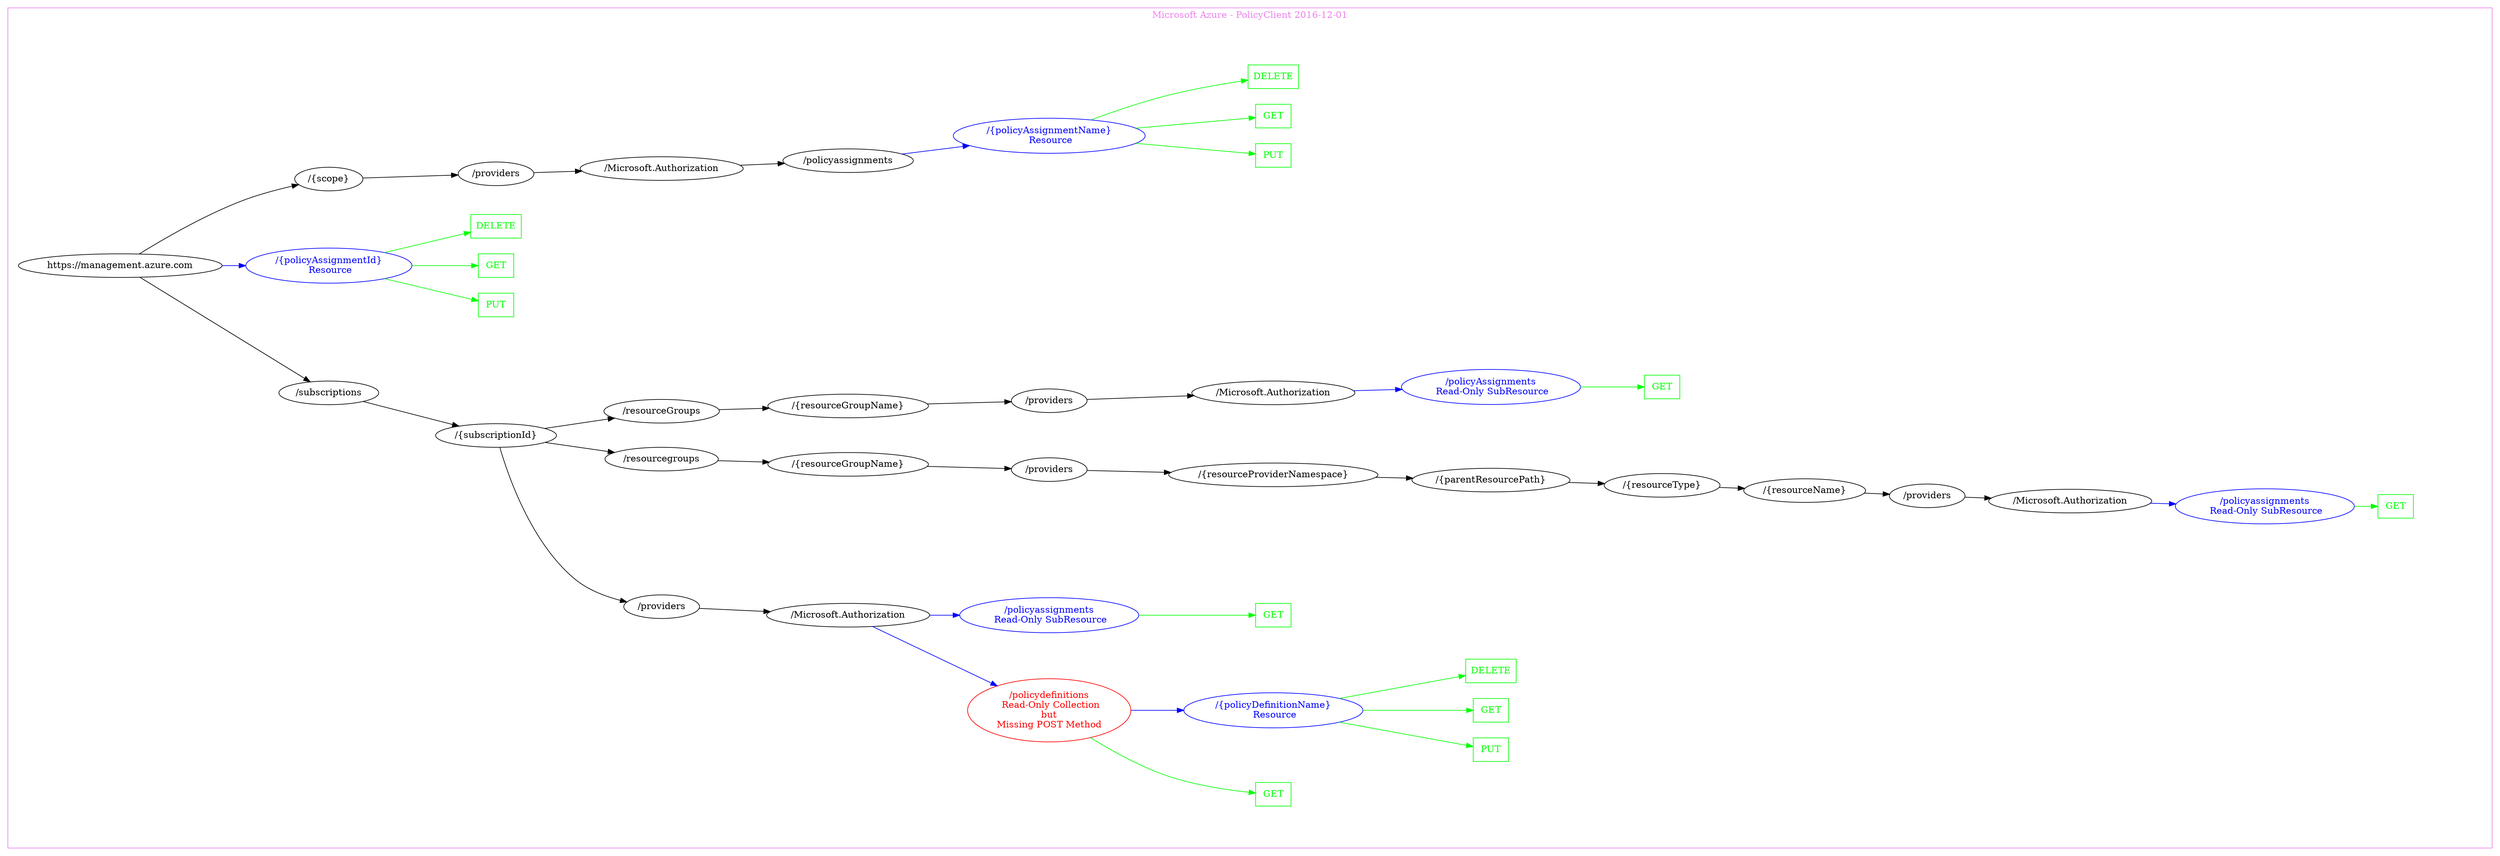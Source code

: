 digraph Cloud_Computing_REST_API {
rankdir="LR";
subgraph cluster_0 {
label="Microsoft Azure - PolicyClient 2016-12-01"
color=violet
fontcolor=violet
subgraph cluster_1 {
label=""
color=white
fontcolor=white
node1 [label="https://management.azure.com", shape="ellipse", color="black", fontcolor="black"]
node1 -> node2 [color="black", fontcolor="black"]
subgraph cluster_2 {
label=""
color=white
fontcolor=white
node2 [label="/subscriptions", shape="ellipse", color="black", fontcolor="black"]
node2 -> node3 [color="black", fontcolor="black"]
subgraph cluster_3 {
label=""
color=white
fontcolor=white
node3 [label="/{subscriptionId}", shape="ellipse", color="black", fontcolor="black"]
node3 -> node4 [color="black", fontcolor="black"]
subgraph cluster_4 {
label=""
color=white
fontcolor=white
node4 [label="/providers", shape="ellipse", color="black", fontcolor="black"]
node4 -> node5 [color="black", fontcolor="black"]
subgraph cluster_5 {
label=""
color=white
fontcolor=white
node5 [label="/Microsoft.Authorization", shape="ellipse", color="black", fontcolor="black"]
node5 -> node6 [color="blue", fontcolor="blue"]
subgraph cluster_6 {
label=""
color=white
fontcolor=white
node6 [label="/policydefinitions\n Read-Only Collection\nbut\nMissing POST Method", shape="ellipse", color="red", fontcolor="red"]
node6 -> node7 [color="green", fontcolor="green"]
subgraph cluster_7 {
label=""
color=white
fontcolor=white
node7 [label="GET", shape="box", color="green", fontcolor="green"]
}
node6 -> node8 [color="blue", fontcolor="blue"]
subgraph cluster_8 {
label=""
color=white
fontcolor=white
node8 [label="/{policyDefinitionName}\n Resource", shape="ellipse", color="blue", fontcolor="blue"]
node8 -> node9 [color="green", fontcolor="green"]
subgraph cluster_9 {
label=""
color=white
fontcolor=white
node9 [label="PUT", shape="box", color="green", fontcolor="green"]
}
node8 -> node10 [color="green", fontcolor="green"]
subgraph cluster_10 {
label=""
color=white
fontcolor=white
node10 [label="GET", shape="box", color="green", fontcolor="green"]
}
node8 -> node11 [color="green", fontcolor="green"]
subgraph cluster_11 {
label=""
color=white
fontcolor=white
node11 [label="DELETE", shape="box", color="green", fontcolor="green"]
}
}
}
node5 -> node12 [color="blue", fontcolor="blue"]
subgraph cluster_12 {
label=""
color=white
fontcolor=white
node12 [label="/policyassignments\n Read-Only SubResource", shape="ellipse", color="blue", fontcolor="blue"]
node12 -> node13 [color="green", fontcolor="green"]
subgraph cluster_13 {
label=""
color=white
fontcolor=white
node13 [label="GET", shape="box", color="green", fontcolor="green"]
}
}
}
}
node3 -> node14 [color="black", fontcolor="black"]
subgraph cluster_14 {
label=""
color=white
fontcolor=white
node14 [label="/resourcegroups", shape="ellipse", color="black", fontcolor="black"]
node14 -> node15 [color="black", fontcolor="black"]
subgraph cluster_15 {
label=""
color=white
fontcolor=white
node15 [label="/{resourceGroupName}", shape="ellipse", color="black", fontcolor="black"]
node15 -> node16 [color="black", fontcolor="black"]
subgraph cluster_16 {
label=""
color=white
fontcolor=white
node16 [label="/providers", shape="ellipse", color="black", fontcolor="black"]
node16 -> node17 [color="black", fontcolor="black"]
subgraph cluster_17 {
label=""
color=white
fontcolor=white
node17 [label="/{resourceProviderNamespace}", shape="ellipse", color="black", fontcolor="black"]
node17 -> node18 [color="black", fontcolor="black"]
subgraph cluster_18 {
label=""
color=white
fontcolor=white
node18 [label="/{parentResourcePath}", shape="ellipse", color="black", fontcolor="black"]
node18 -> node19 [color="black", fontcolor="black"]
subgraph cluster_19 {
label=""
color=white
fontcolor=white
node19 [label="/{resourceType}", shape="ellipse", color="black", fontcolor="black"]
node19 -> node20 [color="black", fontcolor="black"]
subgraph cluster_20 {
label=""
color=white
fontcolor=white
node20 [label="/{resourceName}", shape="ellipse", color="black", fontcolor="black"]
node20 -> node21 [color="black", fontcolor="black"]
subgraph cluster_21 {
label=""
color=white
fontcolor=white
node21 [label="/providers", shape="ellipse", color="black", fontcolor="black"]
node21 -> node22 [color="black", fontcolor="black"]
subgraph cluster_22 {
label=""
color=white
fontcolor=white
node22 [label="/Microsoft.Authorization", shape="ellipse", color="black", fontcolor="black"]
node22 -> node23 [color="blue", fontcolor="blue"]
subgraph cluster_23 {
label=""
color=white
fontcolor=white
node23 [label="/policyassignments\n Read-Only SubResource", shape="ellipse", color="blue", fontcolor="blue"]
node23 -> node24 [color="green", fontcolor="green"]
subgraph cluster_24 {
label=""
color=white
fontcolor=white
node24 [label="GET", shape="box", color="green", fontcolor="green"]
}
}
}
}
}
}
}
}
}
}
}
node3 -> node25 [color="black", fontcolor="black"]
subgraph cluster_25 {
label=""
color=white
fontcolor=white
node25 [label="/resourceGroups", shape="ellipse", color="black", fontcolor="black"]
node25 -> node26 [color="black", fontcolor="black"]
subgraph cluster_26 {
label=""
color=white
fontcolor=white
node26 [label="/{resourceGroupName}", shape="ellipse", color="black", fontcolor="black"]
node26 -> node27 [color="black", fontcolor="black"]
subgraph cluster_27 {
label=""
color=white
fontcolor=white
node27 [label="/providers", shape="ellipse", color="black", fontcolor="black"]
node27 -> node28 [color="black", fontcolor="black"]
subgraph cluster_28 {
label=""
color=white
fontcolor=white
node28 [label="/Microsoft.Authorization", shape="ellipse", color="black", fontcolor="black"]
node28 -> node29 [color="blue", fontcolor="blue"]
subgraph cluster_29 {
label=""
color=white
fontcolor=white
node29 [label="/policyAssignments\n Read-Only SubResource", shape="ellipse", color="blue", fontcolor="blue"]
node29 -> node30 [color="green", fontcolor="green"]
subgraph cluster_30 {
label=""
color=white
fontcolor=white
node30 [label="GET", shape="box", color="green", fontcolor="green"]
}
}
}
}
}
}
}
}
node1 -> node31 [color="blue", fontcolor="blue"]
subgraph cluster_31 {
label=""
color=white
fontcolor=white
node31 [label="/{policyAssignmentId}\n Resource", shape="ellipse", color="blue", fontcolor="blue"]
node31 -> node32 [color="green", fontcolor="green"]
subgraph cluster_32 {
label=""
color=white
fontcolor=white
node32 [label="PUT", shape="box", color="green", fontcolor="green"]
}
node31 -> node33 [color="green", fontcolor="green"]
subgraph cluster_33 {
label=""
color=white
fontcolor=white
node33 [label="GET", shape="box", color="green", fontcolor="green"]
}
node31 -> node34 [color="green", fontcolor="green"]
subgraph cluster_34 {
label=""
color=white
fontcolor=white
node34 [label="DELETE", shape="box", color="green", fontcolor="green"]
}
}
node1 -> node35 [color="black", fontcolor="black"]
subgraph cluster_35 {
label=""
color=white
fontcolor=white
node35 [label="/{scope}", shape="ellipse", color="black", fontcolor="black"]
node35 -> node36 [color="black", fontcolor="black"]
subgraph cluster_36 {
label=""
color=white
fontcolor=white
node36 [label="/providers", shape="ellipse", color="black", fontcolor="black"]
node36 -> node37 [color="black", fontcolor="black"]
subgraph cluster_37 {
label=""
color=white
fontcolor=white
node37 [label="/Microsoft.Authorization", shape="ellipse", color="black", fontcolor="black"]
node37 -> node38 [color="black", fontcolor="black"]
subgraph cluster_38 {
label=""
color=white
fontcolor=white
node38 [label="/policyassignments", shape="ellipse", color="black", fontcolor="black"]
node38 -> node39 [color="blue", fontcolor="blue"]
subgraph cluster_39 {
label=""
color=white
fontcolor=white
node39 [label="/{policyAssignmentName}\n Resource", shape="ellipse", color="blue", fontcolor="blue"]
node39 -> node40 [color="green", fontcolor="green"]
subgraph cluster_40 {
label=""
color=white
fontcolor=white
node40 [label="PUT", shape="box", color="green", fontcolor="green"]
}
node39 -> node41 [color="green", fontcolor="green"]
subgraph cluster_41 {
label=""
color=white
fontcolor=white
node41 [label="GET", shape="box", color="green", fontcolor="green"]
}
node39 -> node42 [color="green", fontcolor="green"]
subgraph cluster_42 {
label=""
color=white
fontcolor=white
node42 [label="DELETE", shape="box", color="green", fontcolor="green"]
}
}
}
}
}
}
}
}
}
